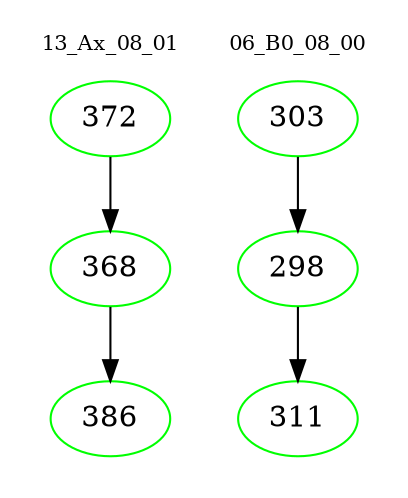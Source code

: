 digraph{
subgraph cluster_0 {
color = white
label = "13_Ax_08_01";
fontsize=10;
T0_372 [label="372", color="green"]
T0_372 -> T0_368 [color="black"]
T0_368 [label="368", color="green"]
T0_368 -> T0_386 [color="black"]
T0_386 [label="386", color="green"]
}
subgraph cluster_1 {
color = white
label = "06_B0_08_00";
fontsize=10;
T1_303 [label="303", color="green"]
T1_303 -> T1_298 [color="black"]
T1_298 [label="298", color="green"]
T1_298 -> T1_311 [color="black"]
T1_311 [label="311", color="green"]
}
}
